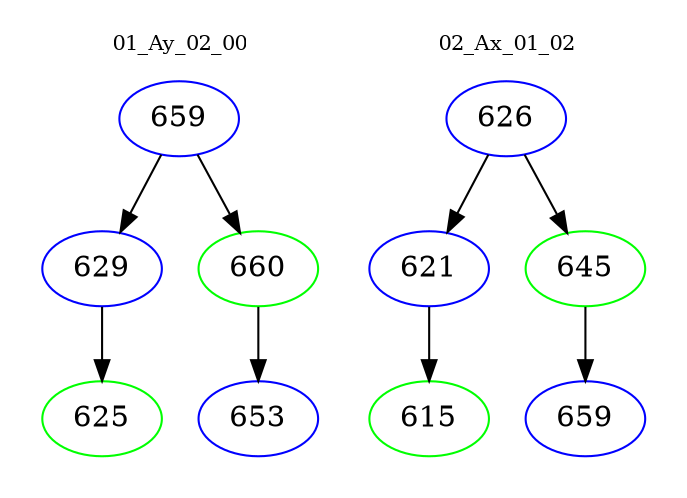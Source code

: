 digraph{
subgraph cluster_0 {
color = white
label = "01_Ay_02_00";
fontsize=10;
T0_659 [label="659", color="blue"]
T0_659 -> T0_629 [color="black"]
T0_629 [label="629", color="blue"]
T0_629 -> T0_625 [color="black"]
T0_625 [label="625", color="green"]
T0_659 -> T0_660 [color="black"]
T0_660 [label="660", color="green"]
T0_660 -> T0_653 [color="black"]
T0_653 [label="653", color="blue"]
}
subgraph cluster_1 {
color = white
label = "02_Ax_01_02";
fontsize=10;
T1_626 [label="626", color="blue"]
T1_626 -> T1_621 [color="black"]
T1_621 [label="621", color="blue"]
T1_621 -> T1_615 [color="black"]
T1_615 [label="615", color="green"]
T1_626 -> T1_645 [color="black"]
T1_645 [label="645", color="green"]
T1_645 -> T1_659 [color="black"]
T1_659 [label="659", color="blue"]
}
}
